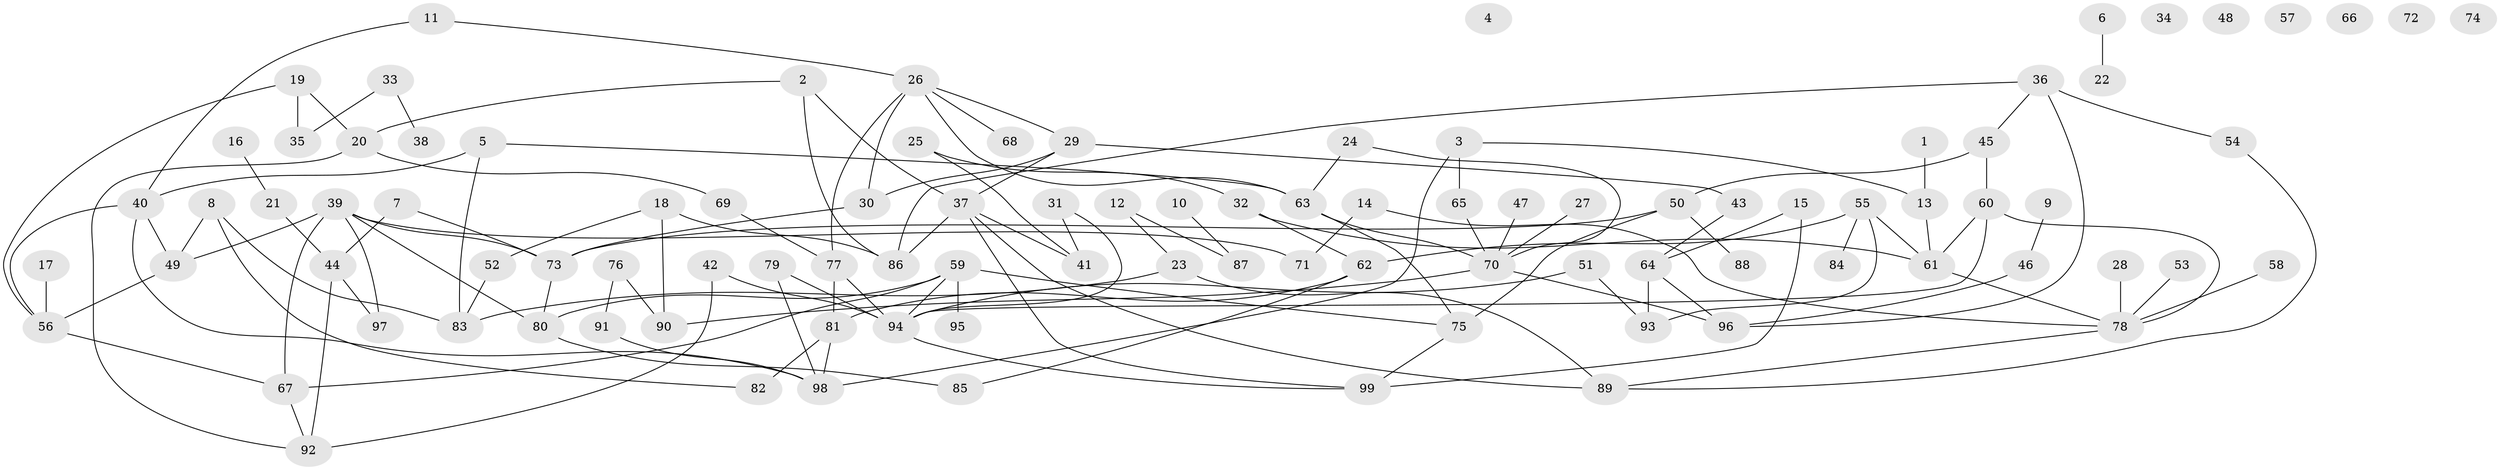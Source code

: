 // coarse degree distribution, {1: 0.14925373134328357, 3: 0.13432835820895522, 4: 0.16417910447761194, 0: 0.11940298507462686, 6: 0.1044776119402985, 2: 0.19402985074626866, 5: 0.07462686567164178, 8: 0.014925373134328358, 7: 0.029850746268656716, 10: 0.014925373134328358}
// Generated by graph-tools (version 1.1) at 2025/23/03/03/25 07:23:29]
// undirected, 99 vertices, 136 edges
graph export_dot {
graph [start="1"]
  node [color=gray90,style=filled];
  1;
  2;
  3;
  4;
  5;
  6;
  7;
  8;
  9;
  10;
  11;
  12;
  13;
  14;
  15;
  16;
  17;
  18;
  19;
  20;
  21;
  22;
  23;
  24;
  25;
  26;
  27;
  28;
  29;
  30;
  31;
  32;
  33;
  34;
  35;
  36;
  37;
  38;
  39;
  40;
  41;
  42;
  43;
  44;
  45;
  46;
  47;
  48;
  49;
  50;
  51;
  52;
  53;
  54;
  55;
  56;
  57;
  58;
  59;
  60;
  61;
  62;
  63;
  64;
  65;
  66;
  67;
  68;
  69;
  70;
  71;
  72;
  73;
  74;
  75;
  76;
  77;
  78;
  79;
  80;
  81;
  82;
  83;
  84;
  85;
  86;
  87;
  88;
  89;
  90;
  91;
  92;
  93;
  94;
  95;
  96;
  97;
  98;
  99;
  1 -- 13;
  2 -- 20;
  2 -- 37;
  2 -- 86;
  3 -- 13;
  3 -- 65;
  3 -- 98;
  5 -- 40;
  5 -- 63;
  5 -- 83;
  6 -- 22;
  7 -- 44;
  7 -- 73;
  8 -- 49;
  8 -- 82;
  8 -- 83;
  9 -- 46;
  10 -- 87;
  11 -- 26;
  11 -- 40;
  12 -- 23;
  12 -- 87;
  13 -- 61;
  14 -- 71;
  14 -- 78;
  15 -- 64;
  15 -- 99;
  16 -- 21;
  17 -- 56;
  18 -- 52;
  18 -- 86;
  18 -- 90;
  19 -- 20;
  19 -- 35;
  19 -- 56;
  20 -- 69;
  20 -- 92;
  21 -- 44;
  23 -- 83;
  23 -- 89;
  24 -- 63;
  24 -- 70;
  25 -- 32;
  25 -- 41;
  26 -- 29;
  26 -- 30;
  26 -- 63;
  26 -- 68;
  26 -- 77;
  27 -- 70;
  28 -- 78;
  29 -- 30;
  29 -- 37;
  29 -- 43;
  30 -- 73;
  31 -- 41;
  31 -- 94;
  32 -- 61;
  32 -- 62;
  33 -- 35;
  33 -- 38;
  36 -- 45;
  36 -- 54;
  36 -- 86;
  36 -- 96;
  37 -- 41;
  37 -- 86;
  37 -- 89;
  37 -- 99;
  39 -- 49;
  39 -- 67;
  39 -- 71;
  39 -- 73;
  39 -- 80;
  39 -- 97;
  40 -- 49;
  40 -- 56;
  40 -- 98;
  42 -- 92;
  42 -- 94;
  43 -- 64;
  44 -- 92;
  44 -- 97;
  45 -- 50;
  45 -- 60;
  46 -- 96;
  47 -- 70;
  49 -- 56;
  50 -- 73;
  50 -- 75;
  50 -- 88;
  51 -- 93;
  51 -- 94;
  52 -- 83;
  53 -- 78;
  54 -- 89;
  55 -- 61;
  55 -- 62;
  55 -- 84;
  55 -- 93;
  56 -- 67;
  58 -- 78;
  59 -- 67;
  59 -- 75;
  59 -- 80;
  59 -- 94;
  59 -- 95;
  60 -- 61;
  60 -- 78;
  60 -- 94;
  61 -- 78;
  62 -- 81;
  62 -- 85;
  63 -- 70;
  63 -- 75;
  64 -- 93;
  64 -- 96;
  65 -- 70;
  67 -- 92;
  69 -- 77;
  70 -- 90;
  70 -- 96;
  73 -- 80;
  75 -- 99;
  76 -- 90;
  76 -- 91;
  77 -- 81;
  77 -- 94;
  78 -- 89;
  79 -- 94;
  79 -- 98;
  80 -- 85;
  81 -- 82;
  81 -- 98;
  91 -- 98;
  94 -- 99;
}
